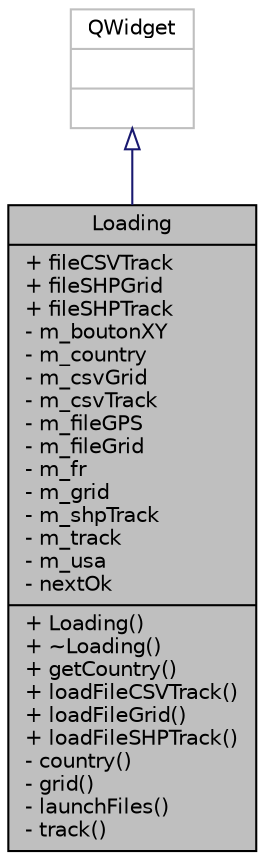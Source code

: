digraph "Loading"
{
 // INTERACTIVE_SVG=YES
  bgcolor="transparent";
  edge [fontname="Helvetica",fontsize="10",labelfontname="Helvetica",labelfontsize="10"];
  node [fontname="Helvetica",fontsize="10",shape=record];
  Node1 [label="{Loading\n|+ fileCSVTrack\l+ fileSHPGrid\l+ fileSHPTrack\l- m_boutonXY\l- m_country\l- m_csvGrid\l- m_csvTrack\l- m_fileGPS\l- m_fileGrid\l- m_fr\l- m_grid\l- m_shpTrack\l- m_track\l- m_usa\l- nextOk\l|+ Loading()\l+ ~Loading()\l+ getCountry()\l+ loadFileCSVTrack()\l+ loadFileGrid()\l+ loadFileSHPTrack()\l- country()\l- grid()\l- launchFiles()\l- track()\l}",height=0.2,width=0.4,color="black", fillcolor="grey75", style="filled", fontcolor="black"];
  Node2 -> Node1 [dir="back",color="midnightblue",fontsize="10",style="solid",arrowtail="onormal",fontname="Helvetica"];
  Node2 [label="{QWidget\n||}",height=0.2,width=0.4,color="grey75"];
}
